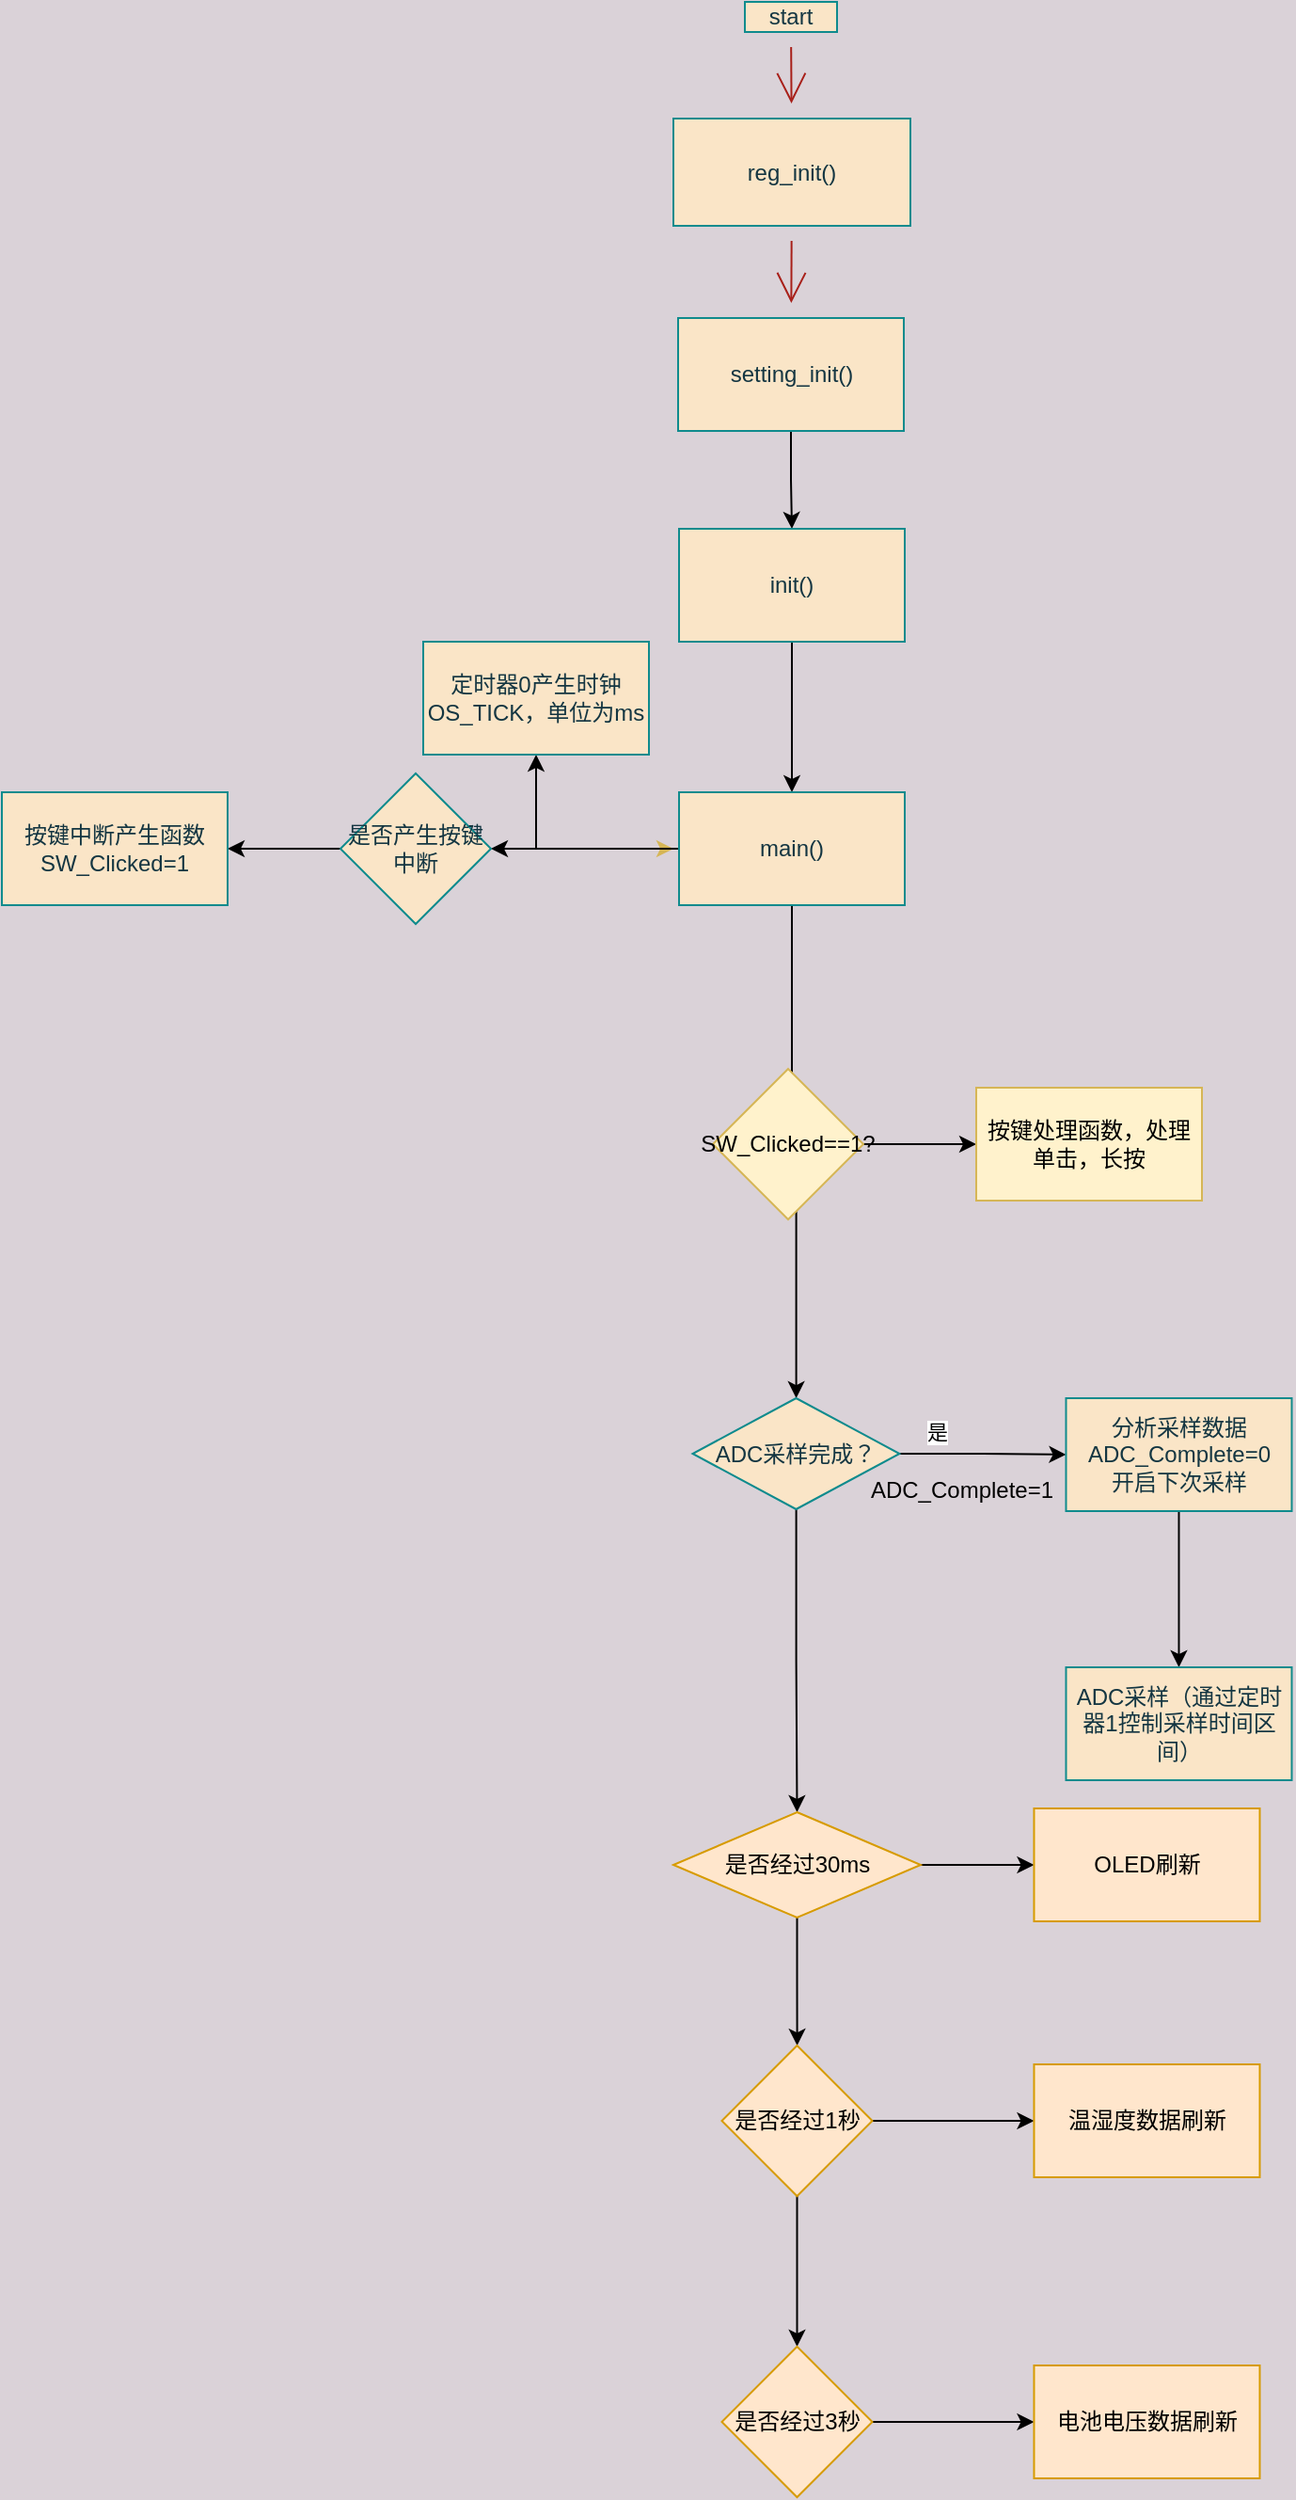 <mxfile type="github" version="20.4.0">
  <diagram id="BkZl1Ah59tfYVWINneGr" name="第 1 页">
    <mxGraphModel grid="1" shadow="0" math="0" background="#DAD2D8" pageHeight="1169" pageWidth="827" pageScale="1" page="0" fold="1" arrows="1" connect="1" tooltips="1" guides="1" gridSize="7" dy="994" dx="1021">
      <root>
        <mxCell id="0" />
        <mxCell id="1" parent="0" />
        <mxCell id="6f3wX6zAka2Pvszb7TJ2-3" value="" parent="1" edge="1" target="6f3wX6zAka2Pvszb7TJ2-2" source="6f3wX6zAka2Pvszb7TJ2-1" style="edgeStyle=none;curved=1;rounded=0;orthogonalLoop=1;jettySize=auto;html=1;endArrow=open;startSize=14;endSize=14;sourcePerimeterSpacing=8;targetPerimeterSpacing=8;labelBackgroundColor=#DAD2D8;strokeColor=#A8201A;fontColor=#143642;">
          <mxGeometry as="geometry" relative="1" />
        </mxCell>
        <mxCell id="6f3wX6zAka2Pvszb7TJ2-1" value="start" parent="1" style="rounded=0;whiteSpace=wrap;html=1;hachureGap=4;fillColor=#FAE5C7;strokeColor=#0F8B8D;fontColor=#143642;" vertex="1">
          <mxGeometry as="geometry" height="16" width="49" y="329" x="206" />
        </mxCell>
        <mxCell id="6f3wX6zAka2Pvszb7TJ2-5" value="" parent="1" edge="1" target="6f3wX6zAka2Pvszb7TJ2-4" source="6f3wX6zAka2Pvszb7TJ2-2" style="edgeStyle=none;curved=1;rounded=0;orthogonalLoop=1;jettySize=auto;html=1;strokeColor=#A8201A;fontColor=#143642;endArrow=open;startSize=14;endSize=14;sourcePerimeterSpacing=8;targetPerimeterSpacing=8;fillColor=#FAE5C7;">
          <mxGeometry as="geometry" relative="1" />
        </mxCell>
        <mxCell id="6f3wX6zAka2Pvszb7TJ2-2" value="reg_init()" parent="1" style="html=1;hachureGap=4;fillColor=#FAE5C7;strokeColor=#0F8B8D;fontColor=#143642;labelPosition=center;verticalLabelPosition=middle;align=center;verticalAlign=middle;whiteSpace=wrap;" vertex="1">
          <mxGeometry as="geometry" height="57" width="126" y="391" x="168" />
        </mxCell>
        <mxCell id="UHOyfvRLF857A_-6xwos-2" value="" parent="1" edge="1" target="UHOyfvRLF857A_-6xwos-1" source="6f3wX6zAka2Pvszb7TJ2-4" style="edgeStyle=orthogonalEdgeStyle;rounded=0;orthogonalLoop=1;jettySize=auto;html=1;">
          <mxGeometry as="geometry" relative="1" />
        </mxCell>
        <mxCell id="6f3wX6zAka2Pvszb7TJ2-4" value="setting_init()" parent="1" style="whiteSpace=wrap;html=1;hachureGap=4;strokeColor=#0F8B8D;fontColor=#143642;fillColor=#FAE5C7;" vertex="1">
          <mxGeometry as="geometry" height="60" width="120" y="497" x="170.505" />
        </mxCell>
        <mxCell id="UHOyfvRLF857A_-6xwos-4" value="" parent="1" edge="1" target="UHOyfvRLF857A_-6xwos-3" source="UHOyfvRLF857A_-6xwos-1" style="edgeStyle=orthogonalEdgeStyle;rounded=0;orthogonalLoop=1;jettySize=auto;html=1;">
          <mxGeometry as="geometry" relative="1" />
        </mxCell>
        <mxCell id="UHOyfvRLF857A_-6xwos-1" value="init()" parent="1" style="whiteSpace=wrap;html=1;fillColor=#FAE5C7;strokeColor=#0F8B8D;fontColor=#143642;hachureGap=4;" vertex="1">
          <mxGeometry as="geometry" height="60" width="120" y="609" x="171.005" />
        </mxCell>
        <mxCell id="UHOyfvRLF857A_-6xwos-8" value="" parent="1" edge="1" target="UHOyfvRLF857A_-6xwos-7" source="UHOyfvRLF857A_-6xwos-3" style="edgeStyle=orthogonalEdgeStyle;rounded=0;orthogonalLoop=1;jettySize=auto;html=1;">
          <mxGeometry as="geometry" relative="1" />
        </mxCell>
        <mxCell id="ePAYCiFz9OMyFFIcOWC3-2" value="" parent="1" edge="1" target="ePAYCiFz9OMyFFIcOWC3-1" source="UHOyfvRLF857A_-6xwos-3" style="edgeStyle=orthogonalEdgeStyle;rounded=0;orthogonalLoop=1;jettySize=auto;html=1;">
          <mxGeometry as="geometry" relative="1" />
        </mxCell>
        <mxCell id="ePAYCiFz9OMyFFIcOWC3-5" parent="1" edge="1" source="UHOyfvRLF857A_-6xwos-3" style="edgeStyle=orthogonalEdgeStyle;rounded=0;orthogonalLoop=1;jettySize=auto;html=1;fillColor=#fff2cc;strokeColor=#d6b656;">
          <mxGeometry as="geometry" relative="1">
            <mxPoint as="targetPoint" y="779" x="168" />
          </mxGeometry>
        </mxCell>
        <mxCell id="ePAYCiFz9OMyFFIcOWC3-9" value="" parent="1" edge="1" target="ePAYCiFz9OMyFFIcOWC3-8" source="UHOyfvRLF857A_-6xwos-3" style="edgeStyle=orthogonalEdgeStyle;rounded=0;orthogonalLoop=1;jettySize=auto;html=1;">
          <mxGeometry as="geometry" relative="1" />
        </mxCell>
        <mxCell id="UHOyfvRLF857A_-6xwos-3" value="main()" parent="1" style="whiteSpace=wrap;html=1;fillColor=#FAE5C7;strokeColor=#0F8B8D;fontColor=#143642;hachureGap=4;" vertex="1">
          <mxGeometry as="geometry" height="60" width="120" y="749" x="171.005" />
        </mxCell>
        <mxCell id="UHOyfvRLF857A_-6xwos-10" value="" parent="1" edge="1" target="UHOyfvRLF857A_-6xwos-9" source="UHOyfvRLF857A_-6xwos-7" style="edgeStyle=orthogonalEdgeStyle;rounded=0;orthogonalLoop=1;jettySize=auto;html=1;">
          <mxGeometry as="geometry" relative="1" />
        </mxCell>
        <mxCell id="UHOyfvRLF857A_-6xwos-14" value="是" parent="UHOyfvRLF857A_-6xwos-10" style="edgeLabel;html=1;align=center;verticalAlign=middle;resizable=0;points=[];" vertex="1" connectable="0">
          <mxGeometry as="geometry" relative="1" y="2" x="0.187">
            <mxPoint as="offset" y="-10" x="-33" />
          </mxGeometry>
        </mxCell>
        <mxCell id="UHOyfvRLF857A_-6xwos-17" parent="1" edge="1" target="UHOyfvRLF857A_-6xwos-18" source="UHOyfvRLF857A_-6xwos-7" style="edgeStyle=orthogonalEdgeStyle;rounded=0;orthogonalLoop=1;jettySize=auto;html=1;">
          <mxGeometry as="geometry" relative="1">
            <mxPoint as="targetPoint" y="1263" x="233.245" />
          </mxGeometry>
        </mxCell>
        <mxCell id="UHOyfvRLF857A_-6xwos-7" value="ADC采样完成？" parent="1" style="rhombus;whiteSpace=wrap;html=1;fillColor=#FAE5C7;strokeColor=#0F8B8D;fontColor=#143642;hachureGap=4;" vertex="1">
          <mxGeometry as="geometry" height="59" width="109.99" y="1071" x="178.25" />
        </mxCell>
        <mxCell id="UHOyfvRLF857A_-6xwos-12" value="" parent="1" edge="1" target="UHOyfvRLF857A_-6xwos-11" source="UHOyfvRLF857A_-6xwos-9" style="edgeStyle=orthogonalEdgeStyle;rounded=0;orthogonalLoop=1;jettySize=auto;html=1;">
          <mxGeometry as="geometry" relative="1" />
        </mxCell>
        <mxCell id="UHOyfvRLF857A_-6xwos-9" value="分析采样数据&lt;br&gt;ADC_Complete=0&lt;br&gt;开启下次采样" parent="1" style="whiteSpace=wrap;html=1;fillColor=#FAE5C7;strokeColor=#0F8B8D;fontColor=#143642;hachureGap=4;" vertex="1">
          <mxGeometry as="geometry" height="60" width="120" y="1071" x="376.745" />
        </mxCell>
        <mxCell id="UHOyfvRLF857A_-6xwos-11" value="ADC采样（通过定时器1控制采样时间区间）" parent="1" style="whiteSpace=wrap;html=1;fillColor=#FAE5C7;strokeColor=#0F8B8D;fontColor=#143642;hachureGap=4;" vertex="1">
          <mxGeometry as="geometry" height="60" width="120" y="1214" x="376.745" />
        </mxCell>
        <mxCell id="UHOyfvRLF857A_-6xwos-20" value="" parent="1" edge="1" target="UHOyfvRLF857A_-6xwos-19" source="UHOyfvRLF857A_-6xwos-18" style="edgeStyle=orthogonalEdgeStyle;rounded=0;orthogonalLoop=1;jettySize=auto;html=1;">
          <mxGeometry as="geometry" relative="1" />
        </mxCell>
        <mxCell id="UHOyfvRLF857A_-6xwos-26" value="" parent="1" edge="1" target="UHOyfvRLF857A_-6xwos-25" source="UHOyfvRLF857A_-6xwos-18" style="edgeStyle=orthogonalEdgeStyle;rounded=0;orthogonalLoop=1;jettySize=auto;html=1;">
          <mxGeometry as="geometry" relative="1" />
        </mxCell>
        <mxCell id="UHOyfvRLF857A_-6xwos-18" value="是否经过30ms" parent="1" style="rhombus;whiteSpace=wrap;html=1;fillColor=#ffe6cc;strokeColor=#d79b00;" vertex="1">
          <mxGeometry as="geometry" height="56" width="131.5" y="1291" x="168" />
        </mxCell>
        <mxCell id="UHOyfvRLF857A_-6xwos-19" value="OLED刷新" parent="1" style="whiteSpace=wrap;html=1;fillColor=#ffe6cc;strokeColor=#d79b00;" vertex="1">
          <mxGeometry as="geometry" height="60" width="120" y="1289" x="359.74" />
        </mxCell>
        <mxCell id="UHOyfvRLF857A_-6xwos-28" value="" parent="1" edge="1" target="UHOyfvRLF857A_-6xwos-27" source="UHOyfvRLF857A_-6xwos-25" style="edgeStyle=orthogonalEdgeStyle;rounded=0;orthogonalLoop=1;jettySize=auto;html=1;">
          <mxGeometry as="geometry" relative="1" />
        </mxCell>
        <mxCell id="UHOyfvRLF857A_-6xwos-30" value="" parent="1" edge="1" target="UHOyfvRLF857A_-6xwos-29" source="UHOyfvRLF857A_-6xwos-25" style="edgeStyle=orthogonalEdgeStyle;rounded=0;orthogonalLoop=1;jettySize=auto;html=1;">
          <mxGeometry as="geometry" relative="1" />
        </mxCell>
        <mxCell id="UHOyfvRLF857A_-6xwos-25" value="是否经过1秒" parent="1" style="rhombus;whiteSpace=wrap;html=1;fillColor=#ffe6cc;strokeColor=#d79b00;" vertex="1">
          <mxGeometry as="geometry" height="80" width="80" y="1415" x="193.75" />
        </mxCell>
        <mxCell id="UHOyfvRLF857A_-6xwos-27" value="温湿度数据刷新" parent="1" style="whiteSpace=wrap;html=1;fillColor=#ffe6cc;strokeColor=#d79b00;" vertex="1">
          <mxGeometry as="geometry" height="60" width="120" y="1425" x="359.74" />
        </mxCell>
        <mxCell id="UHOyfvRLF857A_-6xwos-32" value="" parent="1" edge="1" target="UHOyfvRLF857A_-6xwos-31" source="UHOyfvRLF857A_-6xwos-29" style="edgeStyle=orthogonalEdgeStyle;rounded=0;orthogonalLoop=1;jettySize=auto;html=1;">
          <mxGeometry as="geometry" relative="1" />
        </mxCell>
        <mxCell id="UHOyfvRLF857A_-6xwos-29" value="是否经过3秒" parent="1" style="rhombus;whiteSpace=wrap;html=1;fillColor=#ffe6cc;strokeColor=#d79b00;" vertex="1">
          <mxGeometry as="geometry" height="80" width="80" y="1575" x="193.75" />
        </mxCell>
        <mxCell id="UHOyfvRLF857A_-6xwos-31" value="电池电压数据刷新" parent="1" style="whiteSpace=wrap;html=1;fillColor=#ffe6cc;strokeColor=#d79b00;" vertex="1">
          <mxGeometry as="geometry" height="60" width="120" y="1585" x="359.74" />
        </mxCell>
        <mxCell id="UHOyfvRLF857A_-6xwos-33" value="ADC_Complete=1" parent="1" style="text;html=1;align=center;verticalAlign=middle;resizable=0;points=[];autosize=1;strokeColor=none;fillColor=none;" vertex="1">
          <mxGeometry as="geometry" height="35" width="119" y="1102" x="261.74" />
        </mxCell>
        <mxCell id="ePAYCiFz9OMyFFIcOWC3-1" value="定时器0产生时钟OS_TICK，单位为ms" parent="1" style="whiteSpace=wrap;html=1;fillColor=#FAE5C7;strokeColor=#0F8B8D;fontColor=#143642;hachureGap=4;" vertex="1">
          <mxGeometry as="geometry" height="60" width="120" y="669" x="35.005" />
        </mxCell>
        <mxCell id="ePAYCiFz9OMyFFIcOWC3-11" value="" parent="1" edge="1" target="ePAYCiFz9OMyFFIcOWC3-10" source="ePAYCiFz9OMyFFIcOWC3-8" style="edgeStyle=orthogonalEdgeStyle;rounded=0;orthogonalLoop=1;jettySize=auto;html=1;">
          <mxGeometry as="geometry" relative="1" />
        </mxCell>
        <mxCell id="ePAYCiFz9OMyFFIcOWC3-8" value="是否产生按键中断" parent="1" style="rhombus;whiteSpace=wrap;html=1;fillColor=#FAE5C7;strokeColor=#0F8B8D;fontColor=#143642;hachureGap=4;" vertex="1">
          <mxGeometry as="geometry" height="80" width="80" y="739" x="-8.995" />
        </mxCell>
        <mxCell id="ePAYCiFz9OMyFFIcOWC3-10" value="&lt;div&gt;按键中断产生函数&lt;/div&gt;&lt;div&gt;SW_Clicked=1&lt;/div&gt;" parent="1" style="whiteSpace=wrap;html=1;fillColor=#FAE5C7;strokeColor=#0F8B8D;fontColor=#143642;hachureGap=4;" vertex="1">
          <mxGeometry as="geometry" height="60" width="120" y="749" x="-188.995" />
        </mxCell>
        <mxCell id="ePAYCiFz9OMyFFIcOWC3-14" value="" parent="1" edge="1" target="ePAYCiFz9OMyFFIcOWC3-13" source="ePAYCiFz9OMyFFIcOWC3-12" style="edgeStyle=orthogonalEdgeStyle;rounded=0;orthogonalLoop=1;jettySize=auto;html=1;">
          <mxGeometry as="geometry" relative="1" />
        </mxCell>
        <mxCell id="ePAYCiFz9OMyFFIcOWC3-12" value="SW_Clicked==1?" parent="1" style="rhombus;whiteSpace=wrap;html=1;fillColor=#fff2cc;strokeColor=#d6b656;" vertex="1">
          <mxGeometry as="geometry" height="80" width="80" y="896" x="189" />
        </mxCell>
        <mxCell id="ePAYCiFz9OMyFFIcOWC3-13" value="按键处理函数，处理单击，长按" parent="1" style="whiteSpace=wrap;html=1;fillColor=#fff2cc;strokeColor=#d6b656;" vertex="1">
          <mxGeometry as="geometry" height="60" width="120" y="906" x="329" />
        </mxCell>
      </root>
    </mxGraphModel>
  </diagram>
</mxfile>
